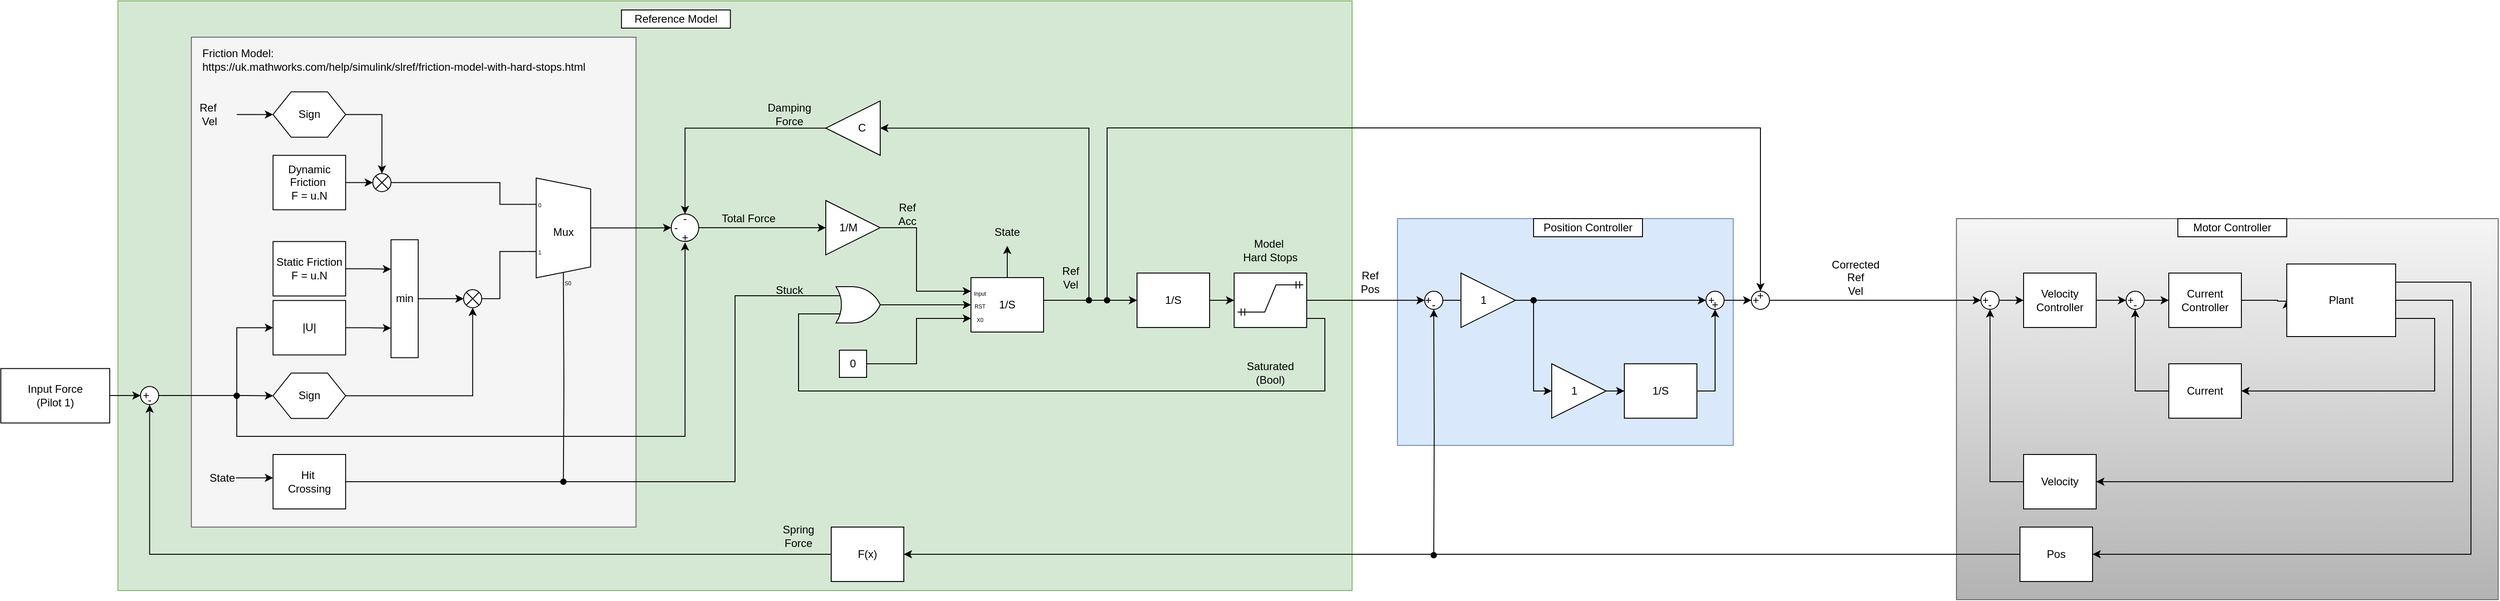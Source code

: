 <mxfile version="24.8.9" pages="2">
  <diagram id="G6A0pbMdD7xdXcbIIawS" name="Page-1">
    <mxGraphModel dx="4522" dy="2661" grid="1" gridSize="10" guides="1" tooltips="1" connect="1" arrows="1" fold="1" page="1" pageScale="1" pageWidth="827" pageHeight="1169" math="0" shadow="0">
      <root>
        <mxCell id="0" />
        <mxCell id="1" parent="0" />
        <mxCell id="nuQ9qfcuOtzx04qTKdnB-2" value="" style="rounded=0;whiteSpace=wrap;html=1;fillColor=#d5e8d4;strokeColor=#82b366;" parent="1" vertex="1">
          <mxGeometry x="-1200" y="-430" width="1360" height="650" as="geometry" />
        </mxCell>
        <mxCell id="QHiHHKqtbSbCYApLtpWq-10" value="" style="rounded=0;whiteSpace=wrap;html=1;fillColor=#f5f5f5;fontColor=#333333;strokeColor=#666666;" vertex="1" parent="1">
          <mxGeometry x="-1119.12" y="-390" width="490" height="540" as="geometry" />
        </mxCell>
        <mxCell id="nuQ9qfcuOtzx04qTKdnB-1" value="" style="rounded=0;whiteSpace=wrap;html=1;fillColor=#dae8fc;strokeColor=#6c8ebf;" parent="1" vertex="1">
          <mxGeometry x="210" y="-190" width="370" height="250" as="geometry" />
        </mxCell>
        <mxCell id="dnGgp1YoJP_r4CT0bj4k-2" value="" style="rounded=0;whiteSpace=wrap;html=1;fillColor=#f5f5f5;gradientColor=#b3b3b3;strokeColor=#666666;" parent="1" vertex="1">
          <mxGeometry x="826" y="-190" width="597" height="420" as="geometry" />
        </mxCell>
        <mxCell id="dnGgp1YoJP_r4CT0bj4k-7" style="edgeStyle=orthogonalEdgeStyle;rounded=0;orthogonalLoop=1;jettySize=auto;html=1;entryX=0;entryY=0;entryDx=0;entryDy=0;" parent="1" source="dnGgp1YoJP_r4CT0bj4k-8" target="89C8UJNl7Bzz-WB_jbeR-12" edge="1">
          <mxGeometry relative="1" as="geometry">
            <Array as="points">
              <mxPoint x="-320" y="-180" />
              <mxPoint x="-320" y="-110" />
            </Array>
          </mxGeometry>
        </mxCell>
        <mxCell id="dnGgp1YoJP_r4CT0bj4k-9" style="edgeStyle=orthogonalEdgeStyle;rounded=0;orthogonalLoop=1;jettySize=auto;html=1;entryX=0;entryY=0.5;entryDx=0;entryDy=0;startArrow=oval;startFill=1;" parent="1" target="dnGgp1YoJP_r4CT0bj4k-56" edge="1">
          <mxGeometry relative="1" as="geometry">
            <mxPoint x="-110" y="-100" as="sourcePoint" />
            <mxPoint x="-60" y="-100" as="targetPoint" />
          </mxGeometry>
        </mxCell>
        <mxCell id="dnGgp1YoJP_r4CT0bj4k-10" style="edgeStyle=orthogonalEdgeStyle;rounded=0;orthogonalLoop=1;jettySize=auto;html=1;entryX=1;entryY=0.5;entryDx=0;entryDy=0;startArrow=oval;startFill=1;" parent="1" target="dnGgp1YoJP_r4CT0bj4k-17" edge="1">
          <mxGeometry relative="1" as="geometry">
            <Array as="points">
              <mxPoint x="-130" y="-100" />
              <mxPoint x="-130" y="-290" />
            </Array>
            <mxPoint x="-130" y="-100" as="sourcePoint" />
          </mxGeometry>
        </mxCell>
        <mxCell id="ghZuQEyI45yuM-qopNc8-23" style="edgeStyle=orthogonalEdgeStyle;rounded=0;orthogonalLoop=1;jettySize=auto;html=1;entryX=0.5;entryY=0;entryDx=0;entryDy=0;" parent="1" source="dnGgp1YoJP_r4CT0bj4k-11" target="ghZuQEyI45yuM-qopNc8-25" edge="1">
          <mxGeometry relative="1" as="geometry">
            <mxPoint x="340" y="-250" as="targetPoint" />
            <Array as="points">
              <mxPoint x="-110" y="-100" />
              <mxPoint x="-110" y="-290" />
              <mxPoint x="610" y="-290" />
            </Array>
          </mxGeometry>
        </mxCell>
        <mxCell id="QHiHHKqtbSbCYApLtpWq-9" style="edgeStyle=orthogonalEdgeStyle;rounded=0;orthogonalLoop=1;jettySize=auto;html=1;entryX=0.5;entryY=0;entryDx=0;entryDy=0;" edge="1" parent="1" source="dnGgp1YoJP_r4CT0bj4k-15" target="jtOmIqLI8az2b44zHoy8-36">
          <mxGeometry relative="1" as="geometry">
            <mxPoint x="-650" y="-190" as="targetPoint" />
          </mxGeometry>
        </mxCell>
        <mxCell id="dnGgp1YoJP_r4CT0bj4k-15" value="" style="triangle;whiteSpace=wrap;html=1;align=left;rotation=-180;" parent="1" vertex="1">
          <mxGeometry x="-420" y="-319.75" width="60" height="60" as="geometry" />
        </mxCell>
        <mxCell id="dnGgp1YoJP_r4CT0bj4k-17" value="C" style="text;html=1;align=center;verticalAlign=middle;whiteSpace=wrap;rounded=0;" parent="1" vertex="1">
          <mxGeometry x="-400" y="-304.75" width="40" height="30" as="geometry" />
        </mxCell>
        <mxCell id="QHiHHKqtbSbCYApLtpWq-6" style="edgeStyle=orthogonalEdgeStyle;rounded=0;orthogonalLoop=1;jettySize=auto;html=1;entryX=0.5;entryY=1;entryDx=0;entryDy=0;" edge="1" parent="1" source="dnGgp1YoJP_r4CT0bj4k-19" target="jtOmIqLI8az2b44zHoy8-16">
          <mxGeometry relative="1" as="geometry" />
        </mxCell>
        <mxCell id="dnGgp1YoJP_r4CT0bj4k-19" value="F(x)" style="rounded=0;whiteSpace=wrap;html=1;" parent="1" vertex="1">
          <mxGeometry x="-414" y="150" width="80" height="60" as="geometry" />
        </mxCell>
        <mxCell id="dnGgp1YoJP_r4CT0bj4k-23" style="edgeStyle=orthogonalEdgeStyle;rounded=0;orthogonalLoop=1;jettySize=auto;html=1;entryX=0;entryY=0.5;entryDx=0;entryDy=0;exitX=1;exitY=0.5;exitDx=0;exitDy=0;" parent="1" source="ghZuQEyI45yuM-qopNc8-25" target="dnGgp1YoJP_r4CT0bj4k-37" edge="1">
          <mxGeometry relative="1" as="geometry">
            <mxPoint x="820" y="-100" as="sourcePoint" />
          </mxGeometry>
        </mxCell>
        <mxCell id="dnGgp1YoJP_r4CT0bj4k-26" style="edgeStyle=orthogonalEdgeStyle;rounded=0;orthogonalLoop=1;jettySize=auto;html=1;entryX=1;entryY=0.5;entryDx=0;entryDy=0;" parent="1" source="dnGgp1YoJP_r4CT0bj4k-27" target="dnGgp1YoJP_r4CT0bj4k-19" edge="1">
          <mxGeometry relative="1" as="geometry" />
        </mxCell>
        <mxCell id="dnGgp1YoJP_r4CT0bj4k-59" style="edgeStyle=orthogonalEdgeStyle;rounded=0;orthogonalLoop=1;jettySize=auto;html=1;entryX=0.5;entryY=1;entryDx=0;entryDy=0;startArrow=oval;startFill=1;" parent="1" target="dnGgp1YoJP_r4CT0bj4k-58" edge="1">
          <mxGeometry relative="1" as="geometry">
            <mxPoint x="250" y="181" as="sourcePoint" />
          </mxGeometry>
        </mxCell>
        <mxCell id="dnGgp1YoJP_r4CT0bj4k-27" value="Pos" style="rounded=0;whiteSpace=wrap;html=1;" parent="1" vertex="1">
          <mxGeometry x="896" y="150" width="80" height="60" as="geometry" />
        </mxCell>
        <mxCell id="dnGgp1YoJP_r4CT0bj4k-28" style="edgeStyle=orthogonalEdgeStyle;rounded=0;orthogonalLoop=1;jettySize=auto;html=1;entryX=0;entryY=0.5;entryDx=0;entryDy=0;" parent="1" source="dnGgp1YoJP_r4CT0bj4k-29" target="dnGgp1YoJP_r4CT0bj4k-39" edge="1">
          <mxGeometry relative="1" as="geometry" />
        </mxCell>
        <mxCell id="dnGgp1YoJP_r4CT0bj4k-29" value="Velocity&lt;div&gt;Controller&lt;/div&gt;" style="rounded=0;whiteSpace=wrap;html=1;" parent="1" vertex="1">
          <mxGeometry x="900" y="-130" width="80" height="60" as="geometry" />
        </mxCell>
        <mxCell id="dnGgp1YoJP_r4CT0bj4k-30" style="edgeStyle=orthogonalEdgeStyle;rounded=0;orthogonalLoop=1;jettySize=auto;html=1;entryX=0;entryY=0.5;entryDx=0;entryDy=0;" parent="1" source="dnGgp1YoJP_r4CT0bj4k-31" target="dnGgp1YoJP_r4CT0bj4k-35" edge="1">
          <mxGeometry relative="1" as="geometry">
            <mxPoint x="1220" y="-100" as="targetPoint" />
            <Array as="points">
              <mxPoint x="1180" y="-100" />
              <mxPoint x="1190" y="-99" />
            </Array>
          </mxGeometry>
        </mxCell>
        <mxCell id="dnGgp1YoJP_r4CT0bj4k-31" value="Current&lt;div&gt;Controller&lt;/div&gt;" style="rounded=0;whiteSpace=wrap;html=1;" parent="1" vertex="1">
          <mxGeometry x="1060" y="-130" width="80" height="60" as="geometry" />
        </mxCell>
        <mxCell id="dnGgp1YoJP_r4CT0bj4k-32" style="edgeStyle=orthogonalEdgeStyle;rounded=0;orthogonalLoop=1;jettySize=auto;html=1;entryX=1;entryY=0.5;entryDx=0;entryDy=0;exitX=1;exitY=0.25;exitDx=0;exitDy=0;" parent="1" source="dnGgp1YoJP_r4CT0bj4k-35" target="dnGgp1YoJP_r4CT0bj4k-27" edge="1">
          <mxGeometry relative="1" as="geometry">
            <Array as="points">
              <mxPoint x="1393" y="-120" />
              <mxPoint x="1393" y="180" />
            </Array>
          </mxGeometry>
        </mxCell>
        <mxCell id="dnGgp1YoJP_r4CT0bj4k-33" style="edgeStyle=orthogonalEdgeStyle;rounded=0;orthogonalLoop=1;jettySize=auto;html=1;entryX=1;entryY=0.5;entryDx=0;entryDy=0;exitX=1;exitY=0.75;exitDx=0;exitDy=0;" parent="1" source="dnGgp1YoJP_r4CT0bj4k-35" target="dnGgp1YoJP_r4CT0bj4k-45" edge="1">
          <mxGeometry relative="1" as="geometry">
            <Array as="points">
              <mxPoint x="1353" y="-80" />
              <mxPoint x="1353" />
            </Array>
          </mxGeometry>
        </mxCell>
        <mxCell id="dnGgp1YoJP_r4CT0bj4k-34" style="edgeStyle=orthogonalEdgeStyle;rounded=0;orthogonalLoop=1;jettySize=auto;html=1;entryX=1;entryY=0.5;entryDx=0;entryDy=0;" parent="1" source="dnGgp1YoJP_r4CT0bj4k-35" target="dnGgp1YoJP_r4CT0bj4k-43" edge="1">
          <mxGeometry relative="1" as="geometry">
            <Array as="points">
              <mxPoint x="1373" y="-100" />
              <mxPoint x="1373" y="100" />
            </Array>
          </mxGeometry>
        </mxCell>
        <mxCell id="dnGgp1YoJP_r4CT0bj4k-35" value="Plant" style="rounded=0;whiteSpace=wrap;html=1;" parent="1" vertex="1">
          <mxGeometry x="1190" y="-140" width="120" height="80" as="geometry" />
        </mxCell>
        <mxCell id="dnGgp1YoJP_r4CT0bj4k-36" style="edgeStyle=orthogonalEdgeStyle;rounded=0;orthogonalLoop=1;jettySize=auto;html=1;entryX=0;entryY=0.5;entryDx=0;entryDy=0;" parent="1" source="dnGgp1YoJP_r4CT0bj4k-37" target="dnGgp1YoJP_r4CT0bj4k-29" edge="1">
          <mxGeometry relative="1" as="geometry" />
        </mxCell>
        <mxCell id="dnGgp1YoJP_r4CT0bj4k-37" value="" style="ellipse;whiteSpace=wrap;html=1;aspect=fixed;" parent="1" vertex="1">
          <mxGeometry x="853" y="-110" width="20" height="20" as="geometry" />
        </mxCell>
        <mxCell id="dnGgp1YoJP_r4CT0bj4k-38" style="edgeStyle=orthogonalEdgeStyle;rounded=0;orthogonalLoop=1;jettySize=auto;html=1;entryX=0;entryY=0.5;entryDx=0;entryDy=0;" parent="1" source="dnGgp1YoJP_r4CT0bj4k-39" target="dnGgp1YoJP_r4CT0bj4k-31" edge="1">
          <mxGeometry relative="1" as="geometry" />
        </mxCell>
        <mxCell id="dnGgp1YoJP_r4CT0bj4k-39" value="" style="ellipse;whiteSpace=wrap;html=1;aspect=fixed;" parent="1" vertex="1">
          <mxGeometry x="1013" y="-110" width="20" height="20" as="geometry" />
        </mxCell>
        <mxCell id="dnGgp1YoJP_r4CT0bj4k-42" style="edgeStyle=orthogonalEdgeStyle;rounded=0;orthogonalLoop=1;jettySize=auto;html=1;entryX=0.5;entryY=1;entryDx=0;entryDy=0;" parent="1" source="dnGgp1YoJP_r4CT0bj4k-43" target="dnGgp1YoJP_r4CT0bj4k-37" edge="1">
          <mxGeometry relative="1" as="geometry" />
        </mxCell>
        <mxCell id="dnGgp1YoJP_r4CT0bj4k-43" value="Velocity" style="rounded=0;whiteSpace=wrap;html=1;" parent="1" vertex="1">
          <mxGeometry x="900" y="70" width="80" height="60" as="geometry" />
        </mxCell>
        <mxCell id="dnGgp1YoJP_r4CT0bj4k-44" style="edgeStyle=orthogonalEdgeStyle;rounded=0;orthogonalLoop=1;jettySize=auto;html=1;entryX=0.5;entryY=1;entryDx=0;entryDy=0;" parent="1" source="dnGgp1YoJP_r4CT0bj4k-45" target="dnGgp1YoJP_r4CT0bj4k-39" edge="1">
          <mxGeometry relative="1" as="geometry" />
        </mxCell>
        <mxCell id="dnGgp1YoJP_r4CT0bj4k-45" value="Current" style="rounded=0;whiteSpace=wrap;html=1;" parent="1" vertex="1">
          <mxGeometry x="1060" y="-30" width="80" height="60" as="geometry" />
        </mxCell>
        <mxCell id="dnGgp1YoJP_r4CT0bj4k-46" value="Ref&lt;div&gt;Acc&lt;/div&gt;" style="text;html=1;align=center;verticalAlign=middle;whiteSpace=wrap;rounded=0;" parent="1" vertex="1">
          <mxGeometry x="-360" y="-210" width="60" height="30" as="geometry" />
        </mxCell>
        <mxCell id="dnGgp1YoJP_r4CT0bj4k-47" value="Ref&lt;div&gt;Vel&lt;/div&gt;" style="text;html=1;align=center;verticalAlign=middle;whiteSpace=wrap;rounded=0;" parent="1" vertex="1">
          <mxGeometry x="-180" y="-140" width="60" height="30" as="geometry" />
        </mxCell>
        <mxCell id="dnGgp1YoJP_r4CT0bj4k-49" value="Damping&lt;div&gt;Force&lt;/div&gt;" style="text;html=1;align=center;verticalAlign=middle;whiteSpace=wrap;rounded=0;" parent="1" vertex="1">
          <mxGeometry x="-490" y="-319.75" width="60" height="30" as="geometry" />
        </mxCell>
        <mxCell id="dnGgp1YoJP_r4CT0bj4k-50" value="Spring&lt;div&gt;Force&lt;/div&gt;" style="text;html=1;align=center;verticalAlign=middle;whiteSpace=wrap;rounded=0;" parent="1" vertex="1">
          <mxGeometry x="-480" y="145" width="60" height="30" as="geometry" />
        </mxCell>
        <mxCell id="dnGgp1YoJP_r4CT0bj4k-57" style="edgeStyle=orthogonalEdgeStyle;rounded=0;orthogonalLoop=1;jettySize=auto;html=1;entryX=0.5;entryY=1;entryDx=0;entryDy=0;" parent="1" source="dnGgp1YoJP_r4CT0bj4k-58" target="dnGgp1YoJP_r4CT0bj4k-58" edge="1">
          <mxGeometry relative="1" as="geometry">
            <mxPoint x="260" y="-100" as="targetPoint" />
            <Array as="points">
              <mxPoint x="250" y="-90" />
              <mxPoint x="250" y="-90" />
            </Array>
          </mxGeometry>
        </mxCell>
        <mxCell id="dnGgp1YoJP_r4CT0bj4k-56" value="1/S" style="rounded=0;whiteSpace=wrap;html=1;" parent="1" vertex="1">
          <mxGeometry x="-77" y="-130" width="80" height="60" as="geometry" />
        </mxCell>
        <mxCell id="dnGgp1YoJP_r4CT0bj4k-63" style="edgeStyle=orthogonalEdgeStyle;rounded=0;orthogonalLoop=1;jettySize=auto;html=1;entryX=0;entryY=0.5;entryDx=0;entryDy=0;" parent="1" source="dnGgp1YoJP_r4CT0bj4k-58" edge="1">
          <mxGeometry relative="1" as="geometry">
            <mxPoint x="310" y="-100" as="targetPoint" />
          </mxGeometry>
        </mxCell>
        <mxCell id="dnGgp1YoJP_r4CT0bj4k-67" style="edgeStyle=orthogonalEdgeStyle;rounded=0;orthogonalLoop=1;jettySize=auto;html=1;entryX=0;entryY=0;entryDx=0;entryDy=0;startArrow=oval;startFill=1;" parent="1" edge="1">
          <mxGeometry relative="1" as="geometry">
            <mxPoint x="360" y="-100" as="sourcePoint" />
            <mxPoint x="550" y="-100" as="targetPoint" />
            <Array as="points">
              <mxPoint x="410" y="-100" />
              <mxPoint x="410" y="-100" />
            </Array>
          </mxGeometry>
        </mxCell>
        <mxCell id="dnGgp1YoJP_r4CT0bj4k-68" value="Ref&lt;div&gt;Pos&lt;/div&gt;" style="text;html=1;align=center;verticalAlign=middle;whiteSpace=wrap;rounded=0;" parent="1" vertex="1">
          <mxGeometry x="150" y="-135" width="60" height="30" as="geometry" />
        </mxCell>
        <mxCell id="ghZuQEyI45yuM-qopNc8-1" value="Corrected&lt;div&gt;Ref&lt;div&gt;Vel&lt;/div&gt;&lt;/div&gt;" style="text;html=1;align=center;verticalAlign=middle;whiteSpace=wrap;rounded=0;" parent="1" vertex="1">
          <mxGeometry x="680" y="-140" width="70" height="30" as="geometry" />
        </mxCell>
        <mxCell id="ghZuQEyI45yuM-qopNc8-2" value="1/S" style="rounded=0;whiteSpace=wrap;html=1;" parent="1" vertex="1">
          <mxGeometry x="460" y="-30" width="80" height="60" as="geometry" />
        </mxCell>
        <mxCell id="ghZuQEyI45yuM-qopNc8-8" style="edgeStyle=orthogonalEdgeStyle;rounded=0;orthogonalLoop=1;jettySize=auto;html=1;entryX=0;entryY=0.5;entryDx=0;entryDy=0;" parent="1" source="ghZuQEyI45yuM-qopNc8-3" target="ghZuQEyI45yuM-qopNc8-2" edge="1">
          <mxGeometry relative="1" as="geometry" />
        </mxCell>
        <mxCell id="ghZuQEyI45yuM-qopNc8-3" value="" style="triangle;whiteSpace=wrap;html=1;align=left;" parent="1" vertex="1">
          <mxGeometry x="380" y="-30" width="60" height="60" as="geometry" />
        </mxCell>
        <mxCell id="ghZuQEyI45yuM-qopNc8-4" value="1" style="text;html=1;align=center;verticalAlign=middle;whiteSpace=wrap;rounded=0;" parent="1" vertex="1">
          <mxGeometry x="390" y="-15" width="30" height="30" as="geometry" />
        </mxCell>
        <mxCell id="ghZuQEyI45yuM-qopNc8-7" style="edgeStyle=orthogonalEdgeStyle;rounded=0;orthogonalLoop=1;jettySize=auto;html=1;entryX=0;entryY=0.5;entryDx=0;entryDy=0;" parent="1" source="ghZuQEyI45yuM-qopNc8-5" target="ghZuQEyI45yuM-qopNc8-3" edge="1">
          <mxGeometry relative="1" as="geometry">
            <Array as="points">
              <mxPoint x="360" y="-100" />
              <mxPoint x="360" />
            </Array>
          </mxGeometry>
        </mxCell>
        <mxCell id="ghZuQEyI45yuM-qopNc8-5" value="" style="triangle;whiteSpace=wrap;html=1;align=left;" parent="1" vertex="1">
          <mxGeometry x="280" y="-130" width="60" height="60" as="geometry" />
        </mxCell>
        <mxCell id="ghZuQEyI45yuM-qopNc8-6" value="1" style="text;html=1;align=center;verticalAlign=middle;whiteSpace=wrap;rounded=0;" parent="1" vertex="1">
          <mxGeometry x="290" y="-115" width="30" height="30" as="geometry" />
        </mxCell>
        <mxCell id="ghZuQEyI45yuM-qopNc8-9" style="edgeStyle=orthogonalEdgeStyle;rounded=0;orthogonalLoop=1;jettySize=auto;html=1;entryX=0.5;entryY=1;entryDx=0;entryDy=0;" parent="1" source="ghZuQEyI45yuM-qopNc8-2" edge="1">
          <mxGeometry relative="1" as="geometry">
            <mxPoint x="560" y="-90" as="targetPoint" />
            <Array as="points">
              <mxPoint x="560" />
            </Array>
          </mxGeometry>
        </mxCell>
        <mxCell id="ghZuQEyI45yuM-qopNc8-11" value="" style="edgeStyle=orthogonalEdgeStyle;rounded=0;orthogonalLoop=1;jettySize=auto;html=1;" parent="1" source="0XD9k7tak5M0PMO-EuPi-1" target="dnGgp1YoJP_r4CT0bj4k-58" edge="1">
          <mxGeometry relative="1" as="geometry">
            <mxPoint x="260" y="-100" as="targetPoint" />
            <mxPoint x="193" y="-100" as="sourcePoint" />
          </mxGeometry>
        </mxCell>
        <mxCell id="dnGgp1YoJP_r4CT0bj4k-58" value="" style="ellipse;whiteSpace=wrap;html=1;aspect=fixed;" parent="1" vertex="1">
          <mxGeometry x="240" y="-110" width="20" height="20" as="geometry" />
        </mxCell>
        <mxCell id="ghZuQEyI45yuM-qopNc8-13" value="+" style="text;html=1;align=center;verticalAlign=middle;whiteSpace=wrap;rounded=0;" parent="1" vertex="1">
          <mxGeometry x="234" y="-105" width="20" height="10" as="geometry" />
        </mxCell>
        <mxCell id="ghZuQEyI45yuM-qopNc8-16" value="+" style="text;html=1;align=center;verticalAlign=middle;whiteSpace=wrap;rounded=0;" parent="1" vertex="1">
          <mxGeometry x="848" y="-105" width="20" height="10" as="geometry" />
        </mxCell>
        <mxCell id="ghZuQEyI45yuM-qopNc8-18" value="-" style="text;html=1;align=center;verticalAlign=middle;whiteSpace=wrap;rounded=0;" parent="1" vertex="1">
          <mxGeometry x="240" y="-100" width="20" height="10" as="geometry" />
        </mxCell>
        <mxCell id="ghZuQEyI45yuM-qopNc8-19" value="-" style="text;html=1;align=center;verticalAlign=middle;whiteSpace=wrap;rounded=0;" parent="1" vertex="1">
          <mxGeometry x="853" y="-100" width="20" height="10" as="geometry" />
        </mxCell>
        <mxCell id="ghZuQEyI45yuM-qopNc8-21" value="+" style="text;html=1;align=center;verticalAlign=middle;whiteSpace=wrap;rounded=0;" parent="1" vertex="1">
          <mxGeometry x="1008" y="-105" width="20" height="10" as="geometry" />
        </mxCell>
        <mxCell id="ghZuQEyI45yuM-qopNc8-22" value="-" style="text;html=1;align=center;verticalAlign=middle;whiteSpace=wrap;rounded=0;" parent="1" vertex="1">
          <mxGeometry x="1013" y="-100" width="20" height="10" as="geometry" />
        </mxCell>
        <mxCell id="ghZuQEyI45yuM-qopNc8-26" value="" style="edgeStyle=orthogonalEdgeStyle;rounded=0;orthogonalLoop=1;jettySize=auto;html=1;entryX=0;entryY=0.5;entryDx=0;entryDy=0;exitX=1;exitY=0.5;exitDx=0;exitDy=0;" parent="1" target="ghZuQEyI45yuM-qopNc8-25" edge="1">
          <mxGeometry relative="1" as="geometry">
            <mxPoint x="570.0" y="-100" as="sourcePoint" />
            <mxPoint x="703" y="-100" as="targetPoint" />
          </mxGeometry>
        </mxCell>
        <mxCell id="ghZuQEyI45yuM-qopNc8-25" value="" style="ellipse;whiteSpace=wrap;html=1;aspect=fixed;" parent="1" vertex="1">
          <mxGeometry x="600" y="-110" width="20" height="20" as="geometry" />
        </mxCell>
        <mxCell id="ghZuQEyI45yuM-qopNc8-28" value="Position Controller" style="rounded=0;whiteSpace=wrap;html=1;" parent="1" vertex="1">
          <mxGeometry x="360" y="-190" width="120" height="20" as="geometry" />
        </mxCell>
        <mxCell id="ghZuQEyI45yuM-qopNc8-29" value="+" style="text;html=1;align=center;verticalAlign=middle;whiteSpace=wrap;rounded=0;" parent="1" vertex="1">
          <mxGeometry x="595" y="-105" width="20" height="10" as="geometry" />
        </mxCell>
        <mxCell id="ghZuQEyI45yuM-qopNc8-30" value="+" style="text;html=1;align=center;verticalAlign=middle;whiteSpace=wrap;rounded=0;" parent="1" vertex="1">
          <mxGeometry x="600" y="-110" width="20" height="10" as="geometry" />
        </mxCell>
        <mxCell id="nuQ9qfcuOtzx04qTKdnB-3" value="Reference Model" style="rounded=0;whiteSpace=wrap;html=1;" parent="1" vertex="1">
          <mxGeometry x="-645.12" y="-420" width="120" height="20" as="geometry" />
        </mxCell>
        <mxCell id="nuQ9qfcuOtzx04qTKdnB-4" value="Motor Controller" style="rounded=0;whiteSpace=wrap;html=1;" parent="1" vertex="1">
          <mxGeometry x="1070" y="-190" width="120" height="20" as="geometry" />
        </mxCell>
        <mxCell id="0XD9k7tak5M0PMO-EuPi-2" value="" style="edgeStyle=orthogonalEdgeStyle;rounded=0;orthogonalLoop=1;jettySize=auto;html=1;" parent="1" source="dnGgp1YoJP_r4CT0bj4k-56" target="0XD9k7tak5M0PMO-EuPi-1" edge="1">
          <mxGeometry relative="1" as="geometry">
            <mxPoint x="240" y="-100" as="targetPoint" />
            <mxPoint x="3" y="-100" as="sourcePoint" />
          </mxGeometry>
        </mxCell>
        <mxCell id="89C8UJNl7Bzz-WB_jbeR-9" style="edgeStyle=orthogonalEdgeStyle;rounded=0;orthogonalLoop=1;jettySize=auto;html=1;entryX=0;entryY=0.75;entryDx=0;entryDy=0;entryPerimeter=0;endArrow=none;endFill=0;" edge="1" parent="1" source="0XD9k7tak5M0PMO-EuPi-1" target="89C8UJNl7Bzz-WB_jbeR-19">
          <mxGeometry relative="1" as="geometry">
            <mxPoint x="130" y="20" as="targetPoint" />
            <Array as="points">
              <mxPoint x="130" y="-80" />
              <mxPoint x="130" />
              <mxPoint x="-450" />
              <mxPoint x="-450" y="-85" />
            </Array>
          </mxGeometry>
        </mxCell>
        <mxCell id="0XD9k7tak5M0PMO-EuPi-1" value="" style="rounded=0;whiteSpace=wrap;html=1;" parent="1" vertex="1">
          <mxGeometry x="30" y="-130" width="80" height="60" as="geometry" />
        </mxCell>
        <mxCell id="0XD9k7tak5M0PMO-EuPi-3" value="" style="edgeStyle=entityRelationEdgeStyle;fontSize=12;html=1;endArrow=ERmandOne;startArrow=ERmandOne;rounded=0;" parent="1" edge="1">
          <mxGeometry width="100" height="100" relative="1" as="geometry">
            <mxPoint x="33.75" y="-87" as="sourcePoint" />
            <mxPoint x="106.25" y="-117" as="targetPoint" />
            <Array as="points">
              <mxPoint x="83.75" y="-147" />
              <mxPoint x="56.25" y="-107" />
              <mxPoint x="98.75" y="-122" />
              <mxPoint x="86.25" y="-194.5" />
              <mxPoint x="86.25" y="-104.5" />
              <mxPoint x="56.25" y="-121.5" />
            </Array>
          </mxGeometry>
        </mxCell>
        <mxCell id="89C8UJNl7Bzz-WB_jbeR-10" value="Saturated&lt;div&gt;(Bool)&lt;/div&gt;" style="text;html=1;align=center;verticalAlign=middle;whiteSpace=wrap;rounded=0;" vertex="1" parent="1">
          <mxGeometry x="40" y="-35" width="60" height="30" as="geometry" />
        </mxCell>
        <mxCell id="89C8UJNl7Bzz-WB_jbeR-13" value="" style="group" vertex="1" connectable="0" parent="1">
          <mxGeometry x="-260" y="-125" width="80" height="60" as="geometry" />
        </mxCell>
        <mxCell id="89C8UJNl7Bzz-WB_jbeR-20" value="" style="group" vertex="1" connectable="0" parent="89C8UJNl7Bzz-WB_jbeR-13">
          <mxGeometry width="80" height="60" as="geometry" />
        </mxCell>
        <mxCell id="jtOmIqLI8az2b44zHoy8-1" style="edgeStyle=orthogonalEdgeStyle;rounded=0;orthogonalLoop=1;jettySize=auto;html=1;" edge="1" parent="89C8UJNl7Bzz-WB_jbeR-20" source="dnGgp1YoJP_r4CT0bj4k-11">
          <mxGeometry relative="1" as="geometry">
            <mxPoint x="40" y="-35" as="targetPoint" />
          </mxGeometry>
        </mxCell>
        <mxCell id="dnGgp1YoJP_r4CT0bj4k-11" value="1/S" style="rounded=0;whiteSpace=wrap;html=1;" parent="89C8UJNl7Bzz-WB_jbeR-20" vertex="1">
          <mxGeometry width="80" height="60" as="geometry" />
        </mxCell>
        <mxCell id="89C8UJNl7Bzz-WB_jbeR-12" value="&lt;font style=&quot;font-size: 6px;&quot;&gt;Input&lt;/font&gt;&lt;div&gt;&lt;font style=&quot;font-size: 6px;&quot;&gt;RST&lt;/font&gt;&lt;/div&gt;&lt;div&gt;&lt;font style=&quot;font-size: 6px;&quot;&gt;X0&lt;/font&gt;&lt;/div&gt;" style="text;html=1;align=center;verticalAlign=middle;whiteSpace=wrap;rounded=0;" vertex="1" parent="89C8UJNl7Bzz-WB_jbeR-20">
          <mxGeometry y="15" width="20" height="30" as="geometry" />
        </mxCell>
        <mxCell id="89C8UJNl7Bzz-WB_jbeR-14" value="" style="group" vertex="1" connectable="0" parent="1">
          <mxGeometry x="-420" y="-210" width="60" height="60" as="geometry" />
        </mxCell>
        <mxCell id="89C8UJNl7Bzz-WB_jbeR-15" value="" style="group" vertex="1" connectable="0" parent="89C8UJNl7Bzz-WB_jbeR-14">
          <mxGeometry width="60" height="60" as="geometry" />
        </mxCell>
        <mxCell id="dnGgp1YoJP_r4CT0bj4k-8" value="" style="triangle;whiteSpace=wrap;html=1;align=left;" parent="89C8UJNl7Bzz-WB_jbeR-15" vertex="1">
          <mxGeometry width="60" height="60" as="geometry" />
        </mxCell>
        <mxCell id="dnGgp1YoJP_r4CT0bj4k-16" value="1/M" style="text;html=1;align=center;verticalAlign=middle;whiteSpace=wrap;rounded=0;" parent="89C8UJNl7Bzz-WB_jbeR-15" vertex="1">
          <mxGeometry x="10" y="15" width="30" height="30" as="geometry" />
        </mxCell>
        <mxCell id="89C8UJNl7Bzz-WB_jbeR-16" style="edgeStyle=orthogonalEdgeStyle;rounded=0;orthogonalLoop=1;jettySize=auto;html=1;exitX=0.5;exitY=1;exitDx=0;exitDy=0;" edge="1" parent="89C8UJNl7Bzz-WB_jbeR-15" source="dnGgp1YoJP_r4CT0bj4k-16" target="dnGgp1YoJP_r4CT0bj4k-16">
          <mxGeometry relative="1" as="geometry" />
        </mxCell>
        <mxCell id="89C8UJNl7Bzz-WB_jbeR-21" style="edgeStyle=orthogonalEdgeStyle;rounded=0;orthogonalLoop=1;jettySize=auto;html=1;entryX=0;entryY=1;entryDx=0;entryDy=0;" edge="1" parent="1" source="89C8UJNl7Bzz-WB_jbeR-17" target="89C8UJNl7Bzz-WB_jbeR-12">
          <mxGeometry relative="1" as="geometry">
            <Array as="points">
              <mxPoint x="-320" y="-30" />
              <mxPoint x="-320" y="-80" />
            </Array>
          </mxGeometry>
        </mxCell>
        <mxCell id="89C8UJNl7Bzz-WB_jbeR-17" value="0" style="rounded=0;whiteSpace=wrap;html=1;" vertex="1" parent="1">
          <mxGeometry x="-405" y="-45" width="30" height="30" as="geometry" />
        </mxCell>
        <mxCell id="89C8UJNl7Bzz-WB_jbeR-22" style="edgeStyle=orthogonalEdgeStyle;rounded=0;orthogonalLoop=1;jettySize=auto;html=1;entryX=0;entryY=0.5;entryDx=0;entryDy=0;" edge="1" parent="1" source="89C8UJNl7Bzz-WB_jbeR-19" target="89C8UJNl7Bzz-WB_jbeR-12">
          <mxGeometry relative="1" as="geometry" />
        </mxCell>
        <mxCell id="89C8UJNl7Bzz-WB_jbeR-19" value="" style="verticalLabelPosition=bottom;shadow=0;dashed=0;align=center;html=1;verticalAlign=top;shape=mxgraph.electrical.logic_gates.logic_gate;operation=or;" vertex="1" parent="1">
          <mxGeometry x="-420" y="-115" width="75" height="40" as="geometry" />
        </mxCell>
        <mxCell id="89C8UJNl7Bzz-WB_jbeR-23" value="Model&amp;nbsp;&lt;div&gt;Hard Stops&lt;/div&gt;" style="text;html=1;align=center;verticalAlign=middle;whiteSpace=wrap;rounded=0;" vertex="1" parent="1">
          <mxGeometry x="25" y="-170" width="90" height="30" as="geometry" />
        </mxCell>
        <mxCell id="89C8UJNl7Bzz-WB_jbeR-24" value="&lt;div&gt;Friction Model:&lt;/div&gt;https://uk.mathworks.com/help/simulink/slref/friction-model-with-hard-stops.html" style="text;html=1;align=left;verticalAlign=middle;whiteSpace=wrap;rounded=0;" vertex="1" parent="1">
          <mxGeometry x="-1109.12" y="-380" width="500" height="30" as="geometry" />
        </mxCell>
        <mxCell id="89C8UJNl7Bzz-WB_jbeR-34" style="edgeStyle=orthogonalEdgeStyle;rounded=0;orthogonalLoop=1;jettySize=auto;html=1;entryX=0;entryY=0.5;entryDx=0;entryDy=0;" edge="1" parent="1" source="89C8UJNl7Bzz-WB_jbeR-25" target="89C8UJNl7Bzz-WB_jbeR-32">
          <mxGeometry relative="1" as="geometry" />
        </mxCell>
        <mxCell id="89C8UJNl7Bzz-WB_jbeR-25" value="min" style="rounded=0;whiteSpace=wrap;html=1;" vertex="1" parent="1">
          <mxGeometry x="-899.12" y="-166.75" width="30" height="130" as="geometry" />
        </mxCell>
        <mxCell id="89C8UJNl7Bzz-WB_jbeR-36" style="edgeStyle=orthogonalEdgeStyle;rounded=0;orthogonalLoop=1;jettySize=auto;html=1;entryX=0;entryY=0.25;entryDx=0;entryDy=0;" edge="1" parent="1" source="89C8UJNl7Bzz-WB_jbeR-26" target="89C8UJNl7Bzz-WB_jbeR-25">
          <mxGeometry relative="1" as="geometry" />
        </mxCell>
        <mxCell id="89C8UJNl7Bzz-WB_jbeR-26" value="Static Friction&lt;div&gt;F = u.N&lt;/div&gt;" style="rounded=0;whiteSpace=wrap;html=1;" vertex="1" parent="1">
          <mxGeometry x="-1029.12" y="-164.75" width="80" height="60" as="geometry" />
        </mxCell>
        <mxCell id="89C8UJNl7Bzz-WB_jbeR-37" style="edgeStyle=orthogonalEdgeStyle;rounded=0;orthogonalLoop=1;jettySize=auto;html=1;entryX=0;entryY=0.75;entryDx=0;entryDy=0;" edge="1" parent="1" source="89C8UJNl7Bzz-WB_jbeR-27" target="89C8UJNl7Bzz-WB_jbeR-25">
          <mxGeometry relative="1" as="geometry" />
        </mxCell>
        <mxCell id="89C8UJNl7Bzz-WB_jbeR-27" value="|U|" style="rounded=0;whiteSpace=wrap;html=1;" vertex="1" parent="1">
          <mxGeometry x="-1029.12" y="-99.75" width="80" height="60" as="geometry" />
        </mxCell>
        <mxCell id="89C8UJNl7Bzz-WB_jbeR-35" style="edgeStyle=orthogonalEdgeStyle;rounded=0;orthogonalLoop=1;jettySize=auto;html=1;entryX=0.5;entryY=1;entryDx=0;entryDy=0;" edge="1" parent="1" source="89C8UJNl7Bzz-WB_jbeR-29" target="89C8UJNl7Bzz-WB_jbeR-32">
          <mxGeometry relative="1" as="geometry" />
        </mxCell>
        <mxCell id="89C8UJNl7Bzz-WB_jbeR-29" value="Sign" style="shape=hexagon;perimeter=hexagonPerimeter2;whiteSpace=wrap;html=1;fixedSize=1;" vertex="1" parent="1">
          <mxGeometry x="-1029.12" y="-19.75" width="80" height="50" as="geometry" />
        </mxCell>
        <mxCell id="89C8UJNl7Bzz-WB_jbeR-32" value="" style="shape=sumEllipse;perimeter=ellipsePerimeter;whiteSpace=wrap;html=1;backgroundOutline=1;" vertex="1" parent="1">
          <mxGeometry x="-819.12" y="-111.75" width="20" height="20" as="geometry" />
        </mxCell>
        <mxCell id="89C8UJNl7Bzz-WB_jbeR-39" style="edgeStyle=orthogonalEdgeStyle;rounded=0;orthogonalLoop=1;jettySize=auto;html=1;exitX=1;exitY=0;exitDx=0;exitDy=0;" edge="1" parent="1" source="jtOmIqLI8az2b44zHoy8-16" target="89C8UJNl7Bzz-WB_jbeR-27">
          <mxGeometry relative="1" as="geometry">
            <Array as="points">
              <mxPoint x="-1069.12" y="5.25" />
              <mxPoint x="-1069.12" y="-69.75" />
            </Array>
          </mxGeometry>
        </mxCell>
        <mxCell id="89C8UJNl7Bzz-WB_jbeR-40" style="edgeStyle=orthogonalEdgeStyle;rounded=0;orthogonalLoop=1;jettySize=auto;html=1;entryX=0;entryY=0.5;entryDx=0;entryDy=0;exitX=1;exitY=0;exitDx=0;exitDy=0;" edge="1" parent="1" source="jtOmIqLI8az2b44zHoy8-16" target="89C8UJNl7Bzz-WB_jbeR-29">
          <mxGeometry relative="1" as="geometry">
            <Array as="points">
              <mxPoint x="-1059.12" y="5.25" />
              <mxPoint x="-1059.12" y="5.25" />
            </Array>
          </mxGeometry>
        </mxCell>
        <mxCell id="89C8UJNl7Bzz-WB_jbeR-45" style="edgeStyle=orthogonalEdgeStyle;rounded=0;orthogonalLoop=1;jettySize=auto;html=1;entryX=0.5;entryY=0;entryDx=0;entryDy=0;" edge="1" parent="1" source="89C8UJNl7Bzz-WB_jbeR-41" target="89C8UJNl7Bzz-WB_jbeR-43">
          <mxGeometry relative="1" as="geometry" />
        </mxCell>
        <mxCell id="89C8UJNl7Bzz-WB_jbeR-41" value="Sign" style="shape=hexagon;perimeter=hexagonPerimeter2;whiteSpace=wrap;html=1;fixedSize=1;" vertex="1" parent="1">
          <mxGeometry x="-1029.12" y="-329.75" width="80" height="50" as="geometry" />
        </mxCell>
        <mxCell id="89C8UJNl7Bzz-WB_jbeR-44" style="edgeStyle=orthogonalEdgeStyle;rounded=0;orthogonalLoop=1;jettySize=auto;html=1;entryX=0;entryY=0.5;entryDx=0;entryDy=0;" edge="1" parent="1" source="89C8UJNl7Bzz-WB_jbeR-42" target="89C8UJNl7Bzz-WB_jbeR-43">
          <mxGeometry relative="1" as="geometry" />
        </mxCell>
        <mxCell id="89C8UJNl7Bzz-WB_jbeR-42" value="Dynamic Friction&amp;nbsp;&lt;div&gt;&lt;div&gt;F = u.N&lt;/div&gt;&lt;/div&gt;" style="rounded=0;whiteSpace=wrap;html=1;" vertex="1" parent="1">
          <mxGeometry x="-1029.12" y="-259.75" width="80" height="60" as="geometry" />
        </mxCell>
        <mxCell id="89C8UJNl7Bzz-WB_jbeR-43" value="" style="shape=sumEllipse;perimeter=ellipsePerimeter;whiteSpace=wrap;html=1;backgroundOutline=1;" vertex="1" parent="1">
          <mxGeometry x="-919.12" y="-239.75" width="20" height="20" as="geometry" />
        </mxCell>
        <mxCell id="89C8UJNl7Bzz-WB_jbeR-47" style="edgeStyle=orthogonalEdgeStyle;rounded=0;orthogonalLoop=1;jettySize=auto;html=1;entryX=0;entryY=0.5;entryDx=0;entryDy=0;" edge="1" parent="1" source="89C8UJNl7Bzz-WB_jbeR-46" target="89C8UJNl7Bzz-WB_jbeR-41">
          <mxGeometry relative="1" as="geometry" />
        </mxCell>
        <mxCell id="89C8UJNl7Bzz-WB_jbeR-46" value="Ref&amp;nbsp;&lt;div&gt;Vel&lt;/div&gt;" style="text;html=1;align=center;verticalAlign=middle;whiteSpace=wrap;rounded=0;" vertex="1" parent="1">
          <mxGeometry x="-1129.12" y="-319.75" width="60" height="30" as="geometry" />
        </mxCell>
        <mxCell id="89C8UJNl7Bzz-WB_jbeR-65" style="edgeStyle=orthogonalEdgeStyle;rounded=0;orthogonalLoop=1;jettySize=auto;html=1;endArrow=none;endFill=0;startArrow=oval;startFill=1;" edge="1" parent="1" target="89C8UJNl7Bzz-WB_jbeR-61">
          <mxGeometry relative="1" as="geometry">
            <mxPoint x="-709.12" y="100" as="sourcePoint" />
          </mxGeometry>
        </mxCell>
        <mxCell id="89C8UJNl7Bzz-WB_jbeR-49" value="Hit&amp;nbsp;&lt;div&gt;Crossing&lt;/div&gt;" style="rounded=0;whiteSpace=wrap;html=1;" vertex="1" parent="1">
          <mxGeometry x="-1029.12" y="70" width="80" height="60" as="geometry" />
        </mxCell>
        <mxCell id="89C8UJNl7Bzz-WB_jbeR-50" value="State" style="text;html=1;align=center;verticalAlign=middle;whiteSpace=wrap;rounded=0;" vertex="1" parent="1">
          <mxGeometry x="-1100.12" y="81" width="30" height="30" as="geometry" />
        </mxCell>
        <mxCell id="jtOmIqLI8az2b44zHoy8-4" style="edgeStyle=orthogonalEdgeStyle;rounded=0;orthogonalLoop=1;jettySize=auto;html=1;exitX=1;exitY=0.5;exitDx=0;exitDy=-5;exitPerimeter=0;entryX=0;entryY=0.5;entryDx=0;entryDy=0;" edge="1" parent="1" source="89C8UJNl7Bzz-WB_jbeR-61" target="jtOmIqLI8az2b44zHoy8-36">
          <mxGeometry relative="1" as="geometry">
            <mxPoint x="-649.12" y="-179.55" as="targetPoint" />
            <Array as="points">
              <mxPoint x="-609.12" y="-180" />
            </Array>
          </mxGeometry>
        </mxCell>
        <mxCell id="89C8UJNl7Bzz-WB_jbeR-61" value="Mux" style="shadow=0;dashed=0;align=center;html=1;strokeWidth=1;shape=mxgraph.electrical.abstract.mux2;whiteSpace=wrap;" vertex="1" parent="1">
          <mxGeometry x="-749.12" y="-234.75" width="80" height="120" as="geometry" />
        </mxCell>
        <mxCell id="89C8UJNl7Bzz-WB_jbeR-63" style="edgeStyle=orthogonalEdgeStyle;rounded=0;orthogonalLoop=1;jettySize=auto;html=1;entryX=0;entryY=0.217;entryDx=0;entryDy=3;entryPerimeter=0;endArrow=none;endFill=0;" edge="1" parent="1" source="89C8UJNl7Bzz-WB_jbeR-43" target="89C8UJNl7Bzz-WB_jbeR-61">
          <mxGeometry relative="1" as="geometry">
            <Array as="points">
              <mxPoint x="-779.12" y="-229.75" />
              <mxPoint x="-779.12" y="-205.75" />
            </Array>
          </mxGeometry>
        </mxCell>
        <mxCell id="89C8UJNl7Bzz-WB_jbeR-64" style="edgeStyle=orthogonalEdgeStyle;rounded=0;orthogonalLoop=1;jettySize=auto;html=1;entryX=0;entryY=0.65;entryDx=0;entryDy=3;entryPerimeter=0;endArrow=none;endFill=0;" edge="1" parent="1" source="89C8UJNl7Bzz-WB_jbeR-32" target="89C8UJNl7Bzz-WB_jbeR-61">
          <mxGeometry relative="1" as="geometry">
            <Array as="points">
              <mxPoint x="-779.12" y="-101.75" />
              <mxPoint x="-779.12" y="-153.75" />
            </Array>
          </mxGeometry>
        </mxCell>
        <mxCell id="jtOmIqLI8az2b44zHoy8-2" value="State" style="text;html=1;align=center;verticalAlign=middle;whiteSpace=wrap;rounded=0;" vertex="1" parent="1">
          <mxGeometry x="-250" y="-190" width="60" height="30" as="geometry" />
        </mxCell>
        <mxCell id="jtOmIqLI8az2b44zHoy8-6" value="Stuck" style="text;html=1;align=center;verticalAlign=middle;whiteSpace=wrap;rounded=0;" vertex="1" parent="1">
          <mxGeometry x="-490" y="-126" width="60" height="30" as="geometry" />
        </mxCell>
        <mxCell id="jtOmIqLI8az2b44zHoy8-7" value="Total Force" style="text;html=1;align=center;verticalAlign=middle;whiteSpace=wrap;rounded=0;" vertex="1" parent="1">
          <mxGeometry x="-550" y="-205.13" width="90" height="30" as="geometry" />
        </mxCell>
        <mxCell id="jtOmIqLI8az2b44zHoy8-11" value="" style="ellipse;whiteSpace=wrap;html=1;aspect=fixed;" vertex="1" parent="1">
          <mxGeometry x="550" y="-110" width="20" height="20" as="geometry" />
        </mxCell>
        <mxCell id="jtOmIqLI8az2b44zHoy8-12" value="+" style="text;html=1;align=center;verticalAlign=middle;whiteSpace=wrap;rounded=0;" vertex="1" parent="1">
          <mxGeometry x="546" y="-105" width="20" height="10" as="geometry" />
        </mxCell>
        <mxCell id="jtOmIqLI8az2b44zHoy8-13" value="+" style="text;html=1;align=center;verticalAlign=middle;whiteSpace=wrap;rounded=0;" vertex="1" parent="1">
          <mxGeometry x="550" y="-100" width="20" height="10" as="geometry" />
        </mxCell>
        <mxCell id="jtOmIqLI8az2b44zHoy8-40" style="edgeStyle=orthogonalEdgeStyle;rounded=0;orthogonalLoop=1;jettySize=auto;html=1;entryX=0.501;entryY=1.038;entryDx=0;entryDy=0;startArrow=oval;startFill=1;entryPerimeter=0;" edge="1" parent="1" target="jtOmIqLI8az2b44zHoy8-36">
          <mxGeometry relative="1" as="geometry">
            <mxPoint x="-1069.12" y="5.25" as="sourcePoint" />
            <Array as="points">
              <mxPoint x="-1069.12" y="50" />
              <mxPoint x="-575.12" y="50" />
            </Array>
          </mxGeometry>
        </mxCell>
        <mxCell id="jtOmIqLI8az2b44zHoy8-14" value="" style="ellipse;whiteSpace=wrap;html=1;aspect=fixed;" vertex="1" parent="1">
          <mxGeometry x="-1175.12" y="-5" width="20" height="20" as="geometry" />
        </mxCell>
        <mxCell id="jtOmIqLI8az2b44zHoy8-15" value="+" style="text;html=1;align=center;verticalAlign=middle;whiteSpace=wrap;rounded=0;" vertex="1" parent="1">
          <mxGeometry x="-1179.12" width="20" height="10" as="geometry" />
        </mxCell>
        <mxCell id="jtOmIqLI8az2b44zHoy8-16" value="-" style="text;html=1;align=center;verticalAlign=middle;whiteSpace=wrap;rounded=0;" vertex="1" parent="1">
          <mxGeometry x="-1175.12" y="5" width="20" height="10" as="geometry" />
        </mxCell>
        <mxCell id="QHiHHKqtbSbCYApLtpWq-2" style="edgeStyle=orthogonalEdgeStyle;rounded=0;orthogonalLoop=1;jettySize=auto;html=1;entryX=0;entryY=0.5;entryDx=0;entryDy=0;" edge="1" parent="1" source="jtOmIqLI8az2b44zHoy8-36" target="dnGgp1YoJP_r4CT0bj4k-8">
          <mxGeometry relative="1" as="geometry" />
        </mxCell>
        <mxCell id="jtOmIqLI8az2b44zHoy8-36" value="" style="ellipse;whiteSpace=wrap;html=1;aspect=fixed;" vertex="1" parent="1">
          <mxGeometry x="-590.25" y="-195.13" width="30.25" height="30.25" as="geometry" />
        </mxCell>
        <mxCell id="jtOmIqLI8az2b44zHoy8-37" value="-" style="text;html=1;align=center;verticalAlign=middle;whiteSpace=wrap;rounded=0;" vertex="1" parent="1">
          <mxGeometry x="-590.12" y="-185.13" width="10" height="10" as="geometry" />
        </mxCell>
        <mxCell id="jtOmIqLI8az2b44zHoy8-38" value="+" style="text;html=1;align=center;verticalAlign=middle;whiteSpace=wrap;rounded=0;" vertex="1" parent="1">
          <mxGeometry x="-578.12" y="-172" width="6" height="5.25" as="geometry" />
        </mxCell>
        <mxCell id="QHiHHKqtbSbCYApLtpWq-4" style="edgeStyle=orthogonalEdgeStyle;rounded=0;orthogonalLoop=1;jettySize=auto;html=1;entryX=0;entryY=0;entryDx=0;entryDy=0;" edge="1" parent="1" source="QHiHHKqtbSbCYApLtpWq-1" target="jtOmIqLI8az2b44zHoy8-16">
          <mxGeometry relative="1" as="geometry">
            <Array as="points">
              <mxPoint x="-1222.12" y="5" />
              <mxPoint x="-1155.12" y="5" />
            </Array>
          </mxGeometry>
        </mxCell>
        <mxCell id="QHiHHKqtbSbCYApLtpWq-1" value="Input Force&lt;div&gt;(Pilot 1&lt;span style=&quot;background-color: initial;&quot;&gt;)&lt;/span&gt;&lt;/div&gt;" style="rounded=0;whiteSpace=wrap;html=1;" vertex="1" parent="1">
          <mxGeometry x="-1329.12" y="-24.75" width="120" height="60" as="geometry" />
        </mxCell>
        <mxCell id="QHiHHKqtbSbCYApLtpWq-8" style="edgeStyle=orthogonalEdgeStyle;rounded=0;orthogonalLoop=1;jettySize=auto;html=1;entryX=0;entryY=0.429;entryDx=0;entryDy=0;entryPerimeter=0;" edge="1" parent="1" source="89C8UJNl7Bzz-WB_jbeR-50" target="89C8UJNl7Bzz-WB_jbeR-49">
          <mxGeometry relative="1" as="geometry">
            <Array as="points">
              <mxPoint x="-1049.12" y="96" />
            </Array>
          </mxGeometry>
        </mxCell>
        <mxCell id="QHiHHKqtbSbCYApLtpWq-11" value="-" style="text;html=1;align=center;verticalAlign=middle;whiteSpace=wrap;rounded=0;" vertex="1" parent="1">
          <mxGeometry x="-580.12" y="-195.13" width="10" height="10" as="geometry" />
        </mxCell>
        <mxCell id="QHiHHKqtbSbCYApLtpWq-12" style="edgeStyle=orthogonalEdgeStyle;rounded=0;orthogonalLoop=1;jettySize=auto;html=1;entryX=0;entryY=0.25;entryDx=0;entryDy=0;entryPerimeter=0;endArrow=none;endFill=0;" edge="1" parent="1" source="89C8UJNl7Bzz-WB_jbeR-49" target="89C8UJNl7Bzz-WB_jbeR-19">
          <mxGeometry relative="1" as="geometry">
            <Array as="points">
              <mxPoint x="-520" y="100" />
              <mxPoint x="-520" y="-105" />
            </Array>
          </mxGeometry>
        </mxCell>
      </root>
    </mxGraphModel>
  </diagram>
  <diagram name="Page-2" id="2TxLkB9pAAeGMq5v--hG">
    <mxGraphModel dx="1050" dy="530" grid="1" gridSize="10" guides="1" tooltips="1" connect="1" arrows="1" fold="1" page="1" pageScale="1" pageWidth="827" pageHeight="1169" math="0" shadow="0">
      <root>
        <mxCell id="0" />
        <mxCell id="1" parent="0" />
        <mxCell id="ED9p_ZeVLnc5XMbssxmR-9" value="" style="rounded=0;whiteSpace=wrap;html=1;fillColor=#f5f5f5;gradientColor=#b3b3b3;strokeColor=#666666;" parent="1" vertex="1">
          <mxGeometry x="760" y="120" width="760" height="420" as="geometry" />
        </mxCell>
        <mxCell id="ED9p_ZeVLnc5XMbssxmR-2" value="" style="rounded=0;whiteSpace=wrap;html=1;fillColor=#f5f5f5;gradientColor=#b3b3b3;strokeColor=#666666;" parent="1" vertex="1">
          <mxGeometry x="750" y="110" width="760" height="420" as="geometry" />
        </mxCell>
        <mxCell id="1oobGtyqgekjk0eKlCHe-19" style="edgeStyle=orthogonalEdgeStyle;rounded=0;orthogonalLoop=1;jettySize=auto;html=1;entryX=0;entryY=0.5;entryDx=0;entryDy=0;" parent="1" source="1oobGtyqgekjk0eKlCHe-1" target="1oobGtyqgekjk0eKlCHe-2" edge="1">
          <mxGeometry relative="1" as="geometry" />
        </mxCell>
        <mxCell id="1oobGtyqgekjk0eKlCHe-1" value="Input Force&lt;div&gt;(Pilot 1&lt;span style=&quot;background-color: initial;&quot;&gt;)&lt;/span&gt;&lt;/div&gt;" style="rounded=0;whiteSpace=wrap;html=1;" parent="1" vertex="1">
          <mxGeometry x="40" y="170" width="120" height="60" as="geometry" />
        </mxCell>
        <mxCell id="1oobGtyqgekjk0eKlCHe-12" style="edgeStyle=orthogonalEdgeStyle;rounded=0;orthogonalLoop=1;jettySize=auto;html=1;entryX=0;entryY=0.5;entryDx=0;entryDy=0;" parent="1" source="1oobGtyqgekjk0eKlCHe-2" target="1oobGtyqgekjk0eKlCHe-3" edge="1">
          <mxGeometry relative="1" as="geometry" />
        </mxCell>
        <mxCell id="1oobGtyqgekjk0eKlCHe-2" value="" style="ellipse;whiteSpace=wrap;html=1;aspect=fixed;" parent="1" vertex="1">
          <mxGeometry x="220" y="180" width="40" height="40" as="geometry" />
        </mxCell>
        <mxCell id="1oobGtyqgekjk0eKlCHe-13" style="edgeStyle=orthogonalEdgeStyle;rounded=0;orthogonalLoop=1;jettySize=auto;html=1;entryX=0;entryY=0.5;entryDx=0;entryDy=0;" parent="1" source="1oobGtyqgekjk0eKlCHe-3" target="1oobGtyqgekjk0eKlCHe-4" edge="1">
          <mxGeometry relative="1" as="geometry" />
        </mxCell>
        <mxCell id="1oobGtyqgekjk0eKlCHe-3" value="" style="triangle;whiteSpace=wrap;html=1;align=left;" parent="1" vertex="1">
          <mxGeometry x="300" y="170" width="60" height="60" as="geometry" />
        </mxCell>
        <mxCell id="1oobGtyqgekjk0eKlCHe-14" style="edgeStyle=orthogonalEdgeStyle;rounded=0;orthogonalLoop=1;jettySize=auto;html=1;entryX=0;entryY=0.5;entryDx=0;entryDy=0;" parent="1" source="1oobGtyqgekjk0eKlCHe-4" target="1oobGtyqgekjk0eKlCHe-5" edge="1">
          <mxGeometry relative="1" as="geometry" />
        </mxCell>
        <mxCell id="1oobGtyqgekjk0eKlCHe-16" style="edgeStyle=orthogonalEdgeStyle;rounded=0;orthogonalLoop=1;jettySize=auto;html=1;entryX=1;entryY=0.5;entryDx=0;entryDy=0;" parent="1" source="1oobGtyqgekjk0eKlCHe-4" target="1oobGtyqgekjk0eKlCHe-9" edge="1">
          <mxGeometry relative="1" as="geometry">
            <Array as="points">
              <mxPoint x="560" y="200" />
              <mxPoint x="560" y="300" />
            </Array>
          </mxGeometry>
        </mxCell>
        <mxCell id="1oobGtyqgekjk0eKlCHe-4" value="1/S" style="rounded=0;whiteSpace=wrap;html=1;" parent="1" vertex="1">
          <mxGeometry x="440" y="170" width="80" height="60" as="geometry" />
        </mxCell>
        <mxCell id="1oobGtyqgekjk0eKlCHe-26" style="edgeStyle=orthogonalEdgeStyle;rounded=0;orthogonalLoop=1;jettySize=auto;html=1;" parent="1" source="1oobGtyqgekjk0eKlCHe-35" target="1oobGtyqgekjk0eKlCHe-24" edge="1">
          <mxGeometry relative="1" as="geometry" />
        </mxCell>
        <mxCell id="1oobGtyqgekjk0eKlCHe-5" value="1/S" style="rounded=0;whiteSpace=wrap;html=1;" parent="1" vertex="1">
          <mxGeometry x="600" y="170" width="80" height="60" as="geometry" />
        </mxCell>
        <mxCell id="1oobGtyqgekjk0eKlCHe-17" style="edgeStyle=orthogonalEdgeStyle;rounded=0;orthogonalLoop=1;jettySize=auto;html=1;entryX=0.5;entryY=1;entryDx=0;entryDy=0;" parent="1" source="1oobGtyqgekjk0eKlCHe-6" target="1oobGtyqgekjk0eKlCHe-2" edge="1">
          <mxGeometry relative="1" as="geometry" />
        </mxCell>
        <mxCell id="1oobGtyqgekjk0eKlCHe-6" value="" style="triangle;whiteSpace=wrap;html=1;align=left;rotation=-180;" parent="1" vertex="1">
          <mxGeometry x="300" y="270" width="60" height="60" as="geometry" />
        </mxCell>
        <mxCell id="1oobGtyqgekjk0eKlCHe-8" value="1/M" style="text;html=1;align=center;verticalAlign=middle;whiteSpace=wrap;rounded=0;" parent="1" vertex="1">
          <mxGeometry x="310" y="185" width="30" height="30" as="geometry" />
        </mxCell>
        <mxCell id="1oobGtyqgekjk0eKlCHe-9" value="C" style="text;html=1;align=center;verticalAlign=middle;whiteSpace=wrap;rounded=0;" parent="1" vertex="1">
          <mxGeometry x="320" y="285" width="40" height="30" as="geometry" />
        </mxCell>
        <mxCell id="1oobGtyqgekjk0eKlCHe-18" style="rounded=0;orthogonalLoop=1;jettySize=auto;html=1;entryX=0;entryY=1;entryDx=0;entryDy=0;" parent="1" source="1oobGtyqgekjk0eKlCHe-10" target="1oobGtyqgekjk0eKlCHe-2" edge="1">
          <mxGeometry relative="1" as="geometry">
            <Array as="points">
              <mxPoint x="200" y="480" />
              <mxPoint x="200" y="240" />
            </Array>
          </mxGeometry>
        </mxCell>
        <mxCell id="1oobGtyqgekjk0eKlCHe-10" value="F(x)" style="rounded=0;whiteSpace=wrap;html=1;" parent="1" vertex="1">
          <mxGeometry x="290" y="450" width="80" height="60" as="geometry" />
        </mxCell>
        <mxCell id="1oobGtyqgekjk0eKlCHe-22" value="-" style="text;html=1;align=center;verticalAlign=middle;whiteSpace=wrap;rounded=0;" parent="1" vertex="1">
          <mxGeometry x="220" y="203" width="20" height="10" as="geometry" />
        </mxCell>
        <mxCell id="1oobGtyqgekjk0eKlCHe-23" value="-" style="text;html=1;align=center;verticalAlign=middle;whiteSpace=wrap;rounded=0;" parent="1" vertex="1">
          <mxGeometry x="230" y="210" width="20" height="10" as="geometry" />
        </mxCell>
        <mxCell id="1oobGtyqgekjk0eKlCHe-20" value="+" style="text;html=1;align=center;verticalAlign=middle;whiteSpace=wrap;rounded=0;" parent="1" vertex="1">
          <mxGeometry x="216" y="195" width="20" height="10" as="geometry" />
        </mxCell>
        <mxCell id="1oobGtyqgekjk0eKlCHe-38" style="edgeStyle=orthogonalEdgeStyle;rounded=0;orthogonalLoop=1;jettySize=auto;html=1;entryX=0;entryY=0.5;entryDx=0;entryDy=0;" parent="1" source="1oobGtyqgekjk0eKlCHe-24" target="1oobGtyqgekjk0eKlCHe-33" edge="1">
          <mxGeometry relative="1" as="geometry" />
        </mxCell>
        <mxCell id="1oobGtyqgekjk0eKlCHe-24" value="Position Controller" style="rounded=0;whiteSpace=wrap;html=1;" parent="1" vertex="1">
          <mxGeometry x="827" y="170" width="80" height="60" as="geometry" />
        </mxCell>
        <mxCell id="1oobGtyqgekjk0eKlCHe-37" style="edgeStyle=orthogonalEdgeStyle;rounded=0;orthogonalLoop=1;jettySize=auto;html=1;entryX=0.5;entryY=1;entryDx=0;entryDy=0;" parent="1" source="1oobGtyqgekjk0eKlCHe-25" target="1oobGtyqgekjk0eKlCHe-35" edge="1">
          <mxGeometry relative="1" as="geometry" />
        </mxCell>
        <mxCell id="ED9p_ZeVLnc5XMbssxmR-1" style="edgeStyle=orthogonalEdgeStyle;rounded=0;orthogonalLoop=1;jettySize=auto;html=1;entryX=1;entryY=0.5;entryDx=0;entryDy=0;" parent="1" source="1oobGtyqgekjk0eKlCHe-25" target="1oobGtyqgekjk0eKlCHe-10" edge="1">
          <mxGeometry relative="1" as="geometry" />
        </mxCell>
        <mxCell id="1oobGtyqgekjk0eKlCHe-25" value="Pos" style="rounded=0;whiteSpace=wrap;html=1;" parent="1" vertex="1">
          <mxGeometry x="827" y="450" width="80" height="60" as="geometry" />
        </mxCell>
        <mxCell id="1oobGtyqgekjk0eKlCHe-40" style="edgeStyle=orthogonalEdgeStyle;rounded=0;orthogonalLoop=1;jettySize=auto;html=1;entryX=0;entryY=0.5;entryDx=0;entryDy=0;" parent="1" source="1oobGtyqgekjk0eKlCHe-27" target="1oobGtyqgekjk0eKlCHe-34" edge="1">
          <mxGeometry relative="1" as="geometry" />
        </mxCell>
        <mxCell id="1oobGtyqgekjk0eKlCHe-27" value="Velocity&lt;div&gt;Controller&lt;/div&gt;" style="rounded=0;whiteSpace=wrap;html=1;" parent="1" vertex="1">
          <mxGeometry x="987" y="170" width="80" height="60" as="geometry" />
        </mxCell>
        <mxCell id="1oobGtyqgekjk0eKlCHe-31" style="edgeStyle=orthogonalEdgeStyle;rounded=0;orthogonalLoop=1;jettySize=auto;html=1;" parent="1" source="1oobGtyqgekjk0eKlCHe-28" edge="1">
          <mxGeometry relative="1" as="geometry">
            <mxPoint x="1307" y="200" as="targetPoint" />
          </mxGeometry>
        </mxCell>
        <mxCell id="1oobGtyqgekjk0eKlCHe-28" value="Current&lt;div&gt;Controller&lt;/div&gt;" style="rounded=0;whiteSpace=wrap;html=1;" parent="1" vertex="1">
          <mxGeometry x="1147" y="170" width="80" height="60" as="geometry" />
        </mxCell>
        <mxCell id="1oobGtyqgekjk0eKlCHe-42" style="edgeStyle=orthogonalEdgeStyle;rounded=0;orthogonalLoop=1;jettySize=auto;html=1;entryX=1;entryY=0.5;entryDx=0;entryDy=0;exitX=1;exitY=0.25;exitDx=0;exitDy=0;" parent="1" source="1oobGtyqgekjk0eKlCHe-30" target="1oobGtyqgekjk0eKlCHe-25" edge="1">
          <mxGeometry relative="1" as="geometry">
            <Array as="points">
              <mxPoint x="1480" y="180" />
              <mxPoint x="1480" y="480" />
            </Array>
          </mxGeometry>
        </mxCell>
        <mxCell id="1oobGtyqgekjk0eKlCHe-46" style="edgeStyle=orthogonalEdgeStyle;rounded=0;orthogonalLoop=1;jettySize=auto;html=1;entryX=1;entryY=0.5;entryDx=0;entryDy=0;exitX=1;exitY=0.75;exitDx=0;exitDy=0;" parent="1" source="1oobGtyqgekjk0eKlCHe-30" target="1oobGtyqgekjk0eKlCHe-44" edge="1">
          <mxGeometry relative="1" as="geometry">
            <Array as="points">
              <mxPoint x="1440" y="220" />
              <mxPoint x="1440" y="300" />
            </Array>
          </mxGeometry>
        </mxCell>
        <mxCell id="1oobGtyqgekjk0eKlCHe-47" style="edgeStyle=orthogonalEdgeStyle;rounded=0;orthogonalLoop=1;jettySize=auto;html=1;entryX=1;entryY=0.5;entryDx=0;entryDy=0;" parent="1" source="1oobGtyqgekjk0eKlCHe-30" target="1oobGtyqgekjk0eKlCHe-43" edge="1">
          <mxGeometry relative="1" as="geometry">
            <Array as="points">
              <mxPoint x="1460" y="200" />
              <mxPoint x="1460" y="400" />
            </Array>
          </mxGeometry>
        </mxCell>
        <mxCell id="1oobGtyqgekjk0eKlCHe-30" value="Plant" style="rounded=0;whiteSpace=wrap;html=1;" parent="1" vertex="1">
          <mxGeometry x="1307.5" y="160" width="120" height="80" as="geometry" />
        </mxCell>
        <mxCell id="1oobGtyqgekjk0eKlCHe-39" style="edgeStyle=orthogonalEdgeStyle;rounded=0;orthogonalLoop=1;jettySize=auto;html=1;entryX=0;entryY=0.5;entryDx=0;entryDy=0;" parent="1" source="1oobGtyqgekjk0eKlCHe-33" target="1oobGtyqgekjk0eKlCHe-27" edge="1">
          <mxGeometry relative="1" as="geometry" />
        </mxCell>
        <mxCell id="1oobGtyqgekjk0eKlCHe-33" value="" style="ellipse;whiteSpace=wrap;html=1;aspect=fixed;" parent="1" vertex="1">
          <mxGeometry x="940" y="190" width="20" height="20" as="geometry" />
        </mxCell>
        <mxCell id="1oobGtyqgekjk0eKlCHe-41" style="edgeStyle=orthogonalEdgeStyle;rounded=0;orthogonalLoop=1;jettySize=auto;html=1;entryX=0;entryY=0.5;entryDx=0;entryDy=0;" parent="1" source="1oobGtyqgekjk0eKlCHe-34" target="1oobGtyqgekjk0eKlCHe-28" edge="1">
          <mxGeometry relative="1" as="geometry" />
        </mxCell>
        <mxCell id="1oobGtyqgekjk0eKlCHe-34" value="" style="ellipse;whiteSpace=wrap;html=1;aspect=fixed;" parent="1" vertex="1">
          <mxGeometry x="1100" y="190" width="20" height="20" as="geometry" />
        </mxCell>
        <mxCell id="1oobGtyqgekjk0eKlCHe-36" value="" style="edgeStyle=orthogonalEdgeStyle;rounded=0;orthogonalLoop=1;jettySize=auto;html=1;" parent="1" source="1oobGtyqgekjk0eKlCHe-5" target="1oobGtyqgekjk0eKlCHe-35" edge="1">
          <mxGeometry relative="1" as="geometry">
            <mxPoint x="680" y="200" as="sourcePoint" />
            <mxPoint x="827" y="200" as="targetPoint" />
          </mxGeometry>
        </mxCell>
        <mxCell id="1oobGtyqgekjk0eKlCHe-35" value="" style="ellipse;whiteSpace=wrap;html=1;aspect=fixed;" parent="1" vertex="1">
          <mxGeometry x="780" y="190" width="20" height="20" as="geometry" />
        </mxCell>
        <mxCell id="1oobGtyqgekjk0eKlCHe-49" style="edgeStyle=orthogonalEdgeStyle;rounded=0;orthogonalLoop=1;jettySize=auto;html=1;entryX=0.5;entryY=1;entryDx=0;entryDy=0;" parent="1" source="1oobGtyqgekjk0eKlCHe-43" target="1oobGtyqgekjk0eKlCHe-33" edge="1">
          <mxGeometry relative="1" as="geometry" />
        </mxCell>
        <mxCell id="1oobGtyqgekjk0eKlCHe-43" value="Velocity" style="rounded=0;whiteSpace=wrap;html=1;" parent="1" vertex="1">
          <mxGeometry x="987" y="370" width="80" height="60" as="geometry" />
        </mxCell>
        <mxCell id="1oobGtyqgekjk0eKlCHe-48" style="edgeStyle=orthogonalEdgeStyle;rounded=0;orthogonalLoop=1;jettySize=auto;html=1;entryX=0.5;entryY=1;entryDx=0;entryDy=0;" parent="1" source="1oobGtyqgekjk0eKlCHe-44" target="1oobGtyqgekjk0eKlCHe-34" edge="1">
          <mxGeometry relative="1" as="geometry" />
        </mxCell>
        <mxCell id="1oobGtyqgekjk0eKlCHe-44" value="Current" style="rounded=0;whiteSpace=wrap;html=1;" parent="1" vertex="1">
          <mxGeometry x="1147" y="270" width="80" height="60" as="geometry" />
        </mxCell>
        <mxCell id="1oobGtyqgekjk0eKlCHe-50" value="Ref&lt;div&gt;Acc&lt;/div&gt;" style="text;html=1;align=center;verticalAlign=middle;whiteSpace=wrap;rounded=0;" parent="1" vertex="1">
          <mxGeometry x="380" y="165" width="60" height="30" as="geometry" />
        </mxCell>
        <mxCell id="1oobGtyqgekjk0eKlCHe-51" value="Ref&lt;div&gt;Vel&lt;/div&gt;" style="text;html=1;align=center;verticalAlign=middle;whiteSpace=wrap;rounded=0;" parent="1" vertex="1">
          <mxGeometry x="530" y="165" width="60" height="30" as="geometry" />
        </mxCell>
        <mxCell id="1oobGtyqgekjk0eKlCHe-52" value="Ref&lt;div&gt;Pos&lt;/div&gt;" style="text;html=1;align=center;verticalAlign=middle;whiteSpace=wrap;rounded=0;" parent="1" vertex="1">
          <mxGeometry x="690" y="165" width="60" height="30" as="geometry" />
        </mxCell>
        <mxCell id="ED9p_ZeVLnc5XMbssxmR-3" value="Damping&lt;div&gt;Force&lt;/div&gt;" style="text;html=1;align=center;verticalAlign=middle;whiteSpace=wrap;rounded=0;" parent="1" vertex="1">
          <mxGeometry x="240" y="300" width="60" height="30" as="geometry" />
        </mxCell>
        <mxCell id="ED9p_ZeVLnc5XMbssxmR-4" value="Spring&lt;div&gt;Force&lt;/div&gt;" style="text;html=1;align=center;verticalAlign=middle;whiteSpace=wrap;rounded=0;" parent="1" vertex="1">
          <mxGeometry x="236" y="480" width="60" height="30" as="geometry" />
        </mxCell>
        <mxCell id="ED9p_ZeVLnc5XMbssxmR-7" style="edgeStyle=orthogonalEdgeStyle;rounded=0;orthogonalLoop=1;jettySize=auto;html=1;entryX=0.5;entryY=0;entryDx=0;entryDy=0;" parent="1" source="ED9p_ZeVLnc5XMbssxmR-6" target="1oobGtyqgekjk0eKlCHe-2" edge="1">
          <mxGeometry relative="1" as="geometry" />
        </mxCell>
        <mxCell id="ED9p_ZeVLnc5XMbssxmR-6" value="Input Force&lt;div&gt;(Pilot x)&lt;/div&gt;" style="rounded=0;whiteSpace=wrap;html=1;" parent="1" vertex="1">
          <mxGeometry x="40" y="70" width="120" height="60" as="geometry" />
        </mxCell>
        <mxCell id="ED9p_ZeVLnc5XMbssxmR-8" value="+" style="text;html=1;align=center;verticalAlign=middle;whiteSpace=wrap;rounded=0;" parent="1" vertex="1">
          <mxGeometry x="230" y="180" width="20" height="10" as="geometry" />
        </mxCell>
      </root>
    </mxGraphModel>
  </diagram>
</mxfile>
